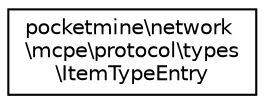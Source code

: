 digraph "Graphical Class Hierarchy"
{
 // INTERACTIVE_SVG=YES
 // LATEX_PDF_SIZE
  edge [fontname="Helvetica",fontsize="10",labelfontname="Helvetica",labelfontsize="10"];
  node [fontname="Helvetica",fontsize="10",shape=record];
  rankdir="LR";
  Node0 [label="pocketmine\\network\l\\mcpe\\protocol\\types\l\\ItemTypeEntry",height=0.2,width=0.4,color="black", fillcolor="white", style="filled",URL="$d3/d6e/classpocketmine_1_1network_1_1mcpe_1_1protocol_1_1types_1_1_item_type_entry.html",tooltip=" "];
}
